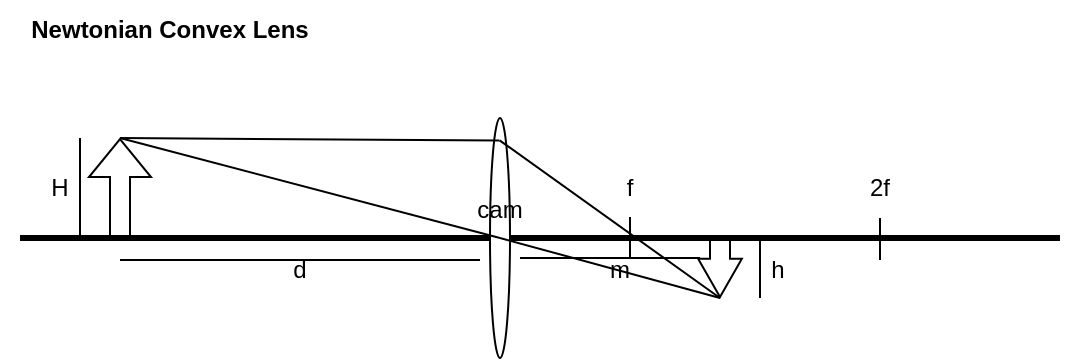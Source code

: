 <mxfile version="22.0.8" type="device">
  <diagram name="Page-1" id="vvDC1Us-YULZ6MWQphX9">
    <mxGraphModel dx="2586" dy="1469" grid="1" gridSize="10" guides="1" tooltips="1" connect="1" arrows="1" fold="1" page="1" pageScale="1" pageWidth="850" pageHeight="1100" math="0" shadow="0">
      <root>
        <mxCell id="0" />
        <mxCell id="1" parent="0" />
        <mxCell id="RSrO0qOCgvpYjwJMyOpI-1" value="" style="endArrow=none;html=1;rounded=0;strokeWidth=3;" parent="1" source="RSrO0qOCgvpYjwJMyOpI-3" edge="1">
          <mxGeometry width="50" height="50" relative="1" as="geometry">
            <mxPoint x="120" y="160" as="sourcePoint" />
            <mxPoint x="640" y="160" as="targetPoint" />
          </mxGeometry>
        </mxCell>
        <mxCell id="RSrO0qOCgvpYjwJMyOpI-2" value="" style="shape=flexArrow;endArrow=classic;html=1;rounded=0;" parent="1" edge="1">
          <mxGeometry width="50" height="50" relative="1" as="geometry">
            <mxPoint x="170" y="160" as="sourcePoint" />
            <mxPoint x="170" y="110" as="targetPoint" />
          </mxGeometry>
        </mxCell>
        <mxCell id="RSrO0qOCgvpYjwJMyOpI-4" value="" style="endArrow=none;html=1;rounded=0;strokeWidth=3;" parent="1" target="RSrO0qOCgvpYjwJMyOpI-3" edge="1">
          <mxGeometry width="50" height="50" relative="1" as="geometry">
            <mxPoint x="120" y="160" as="sourcePoint" />
            <mxPoint x="640" y="160" as="targetPoint" />
          </mxGeometry>
        </mxCell>
        <mxCell id="RSrO0qOCgvpYjwJMyOpI-3" value="" style="ellipse;whiteSpace=wrap;html=1;" parent="1" vertex="1">
          <mxGeometry x="355" y="100" width="10" height="120" as="geometry" />
        </mxCell>
        <mxCell id="RSrO0qOCgvpYjwJMyOpI-5" value="" style="endArrow=none;html=1;rounded=0;" parent="1" edge="1">
          <mxGeometry width="50" height="50" relative="1" as="geometry">
            <mxPoint x="170" y="110" as="sourcePoint" />
            <mxPoint x="360" y="160" as="targetPoint" />
          </mxGeometry>
        </mxCell>
        <mxCell id="RSrO0qOCgvpYjwJMyOpI-6" value="" style="endArrow=none;html=1;rounded=0;entryX=0.471;entryY=0.094;entryDx=0;entryDy=0;entryPerimeter=0;" parent="1" target="RSrO0qOCgvpYjwJMyOpI-3" edge="1">
          <mxGeometry width="50" height="50" relative="1" as="geometry">
            <mxPoint x="170" y="110" as="sourcePoint" />
            <mxPoint x="450" y="150" as="targetPoint" />
          </mxGeometry>
        </mxCell>
        <mxCell id="RSrO0qOCgvpYjwJMyOpI-7" value="" style="shape=flexArrow;endArrow=classic;html=1;rounded=0;endWidth=10.857;endSize=6.046;" parent="1" edge="1">
          <mxGeometry width="50" height="50" relative="1" as="geometry">
            <mxPoint x="470" y="160" as="sourcePoint" />
            <mxPoint x="470" y="190" as="targetPoint" />
          </mxGeometry>
        </mxCell>
        <mxCell id="RSrO0qOCgvpYjwJMyOpI-8" value="" style="endArrow=none;html=1;rounded=0;" parent="1" edge="1">
          <mxGeometry width="50" height="50" relative="1" as="geometry">
            <mxPoint x="360" y="160" as="sourcePoint" />
            <mxPoint x="470" y="190" as="targetPoint" />
          </mxGeometry>
        </mxCell>
        <mxCell id="RSrO0qOCgvpYjwJMyOpI-9" value="" style="endArrow=none;html=1;rounded=0;exitX=0.479;exitY=0.093;exitDx=0;exitDy=0;exitPerimeter=0;" parent="1" source="RSrO0qOCgvpYjwJMyOpI-3" edge="1">
          <mxGeometry width="50" height="50" relative="1" as="geometry">
            <mxPoint x="400" y="180" as="sourcePoint" />
            <mxPoint x="470" y="190" as="targetPoint" />
          </mxGeometry>
        </mxCell>
        <mxCell id="RSrO0qOCgvpYjwJMyOpI-12" value="H" style="text;html=1;strokeColor=none;fillColor=none;align=center;verticalAlign=middle;whiteSpace=wrap;rounded=0;" parent="1" vertex="1">
          <mxGeometry x="110" y="120" width="60" height="30" as="geometry" />
        </mxCell>
        <mxCell id="RSrO0qOCgvpYjwJMyOpI-14" value="h" style="text;html=1;strokeColor=none;fillColor=none;align=center;verticalAlign=middle;whiteSpace=wrap;rounded=0;" parent="1" vertex="1">
          <mxGeometry x="469" y="161" width="60" height="30" as="geometry" />
        </mxCell>
        <mxCell id="RSrO0qOCgvpYjwJMyOpI-16" value="" style="endArrow=none;html=1;rounded=0;" parent="1" edge="1">
          <mxGeometry width="50" height="50" relative="1" as="geometry">
            <mxPoint x="150" y="160" as="sourcePoint" />
            <mxPoint x="150" y="110" as="targetPoint" />
          </mxGeometry>
        </mxCell>
        <mxCell id="RSrO0qOCgvpYjwJMyOpI-17" value="" style="endArrow=none;html=1;rounded=0;" parent="1" edge="1">
          <mxGeometry width="50" height="50" relative="1" as="geometry">
            <mxPoint x="490" y="190" as="sourcePoint" />
            <mxPoint x="490" y="160" as="targetPoint" />
          </mxGeometry>
        </mxCell>
        <mxCell id="RSrO0qOCgvpYjwJMyOpI-18" value="cam" style="text;html=1;strokeColor=none;fillColor=none;align=center;verticalAlign=middle;whiteSpace=wrap;rounded=0;" parent="1" vertex="1">
          <mxGeometry x="330" y="131" width="60" height="30" as="geometry" />
        </mxCell>
        <mxCell id="RSrO0qOCgvpYjwJMyOpI-19" value="" style="endArrow=none;html=1;rounded=0;" parent="1" edge="1">
          <mxGeometry width="50" height="50" relative="1" as="geometry">
            <mxPoint x="170" y="171" as="sourcePoint" />
            <mxPoint x="350" y="171" as="targetPoint" />
          </mxGeometry>
        </mxCell>
        <mxCell id="RSrO0qOCgvpYjwJMyOpI-20" value="d" style="text;html=1;strokeColor=none;fillColor=none;align=center;verticalAlign=middle;whiteSpace=wrap;rounded=0;" parent="1" vertex="1">
          <mxGeometry x="230" y="161" width="60" height="30" as="geometry" />
        </mxCell>
        <mxCell id="RSrO0qOCgvpYjwJMyOpI-21" value="" style="endArrow=none;html=1;rounded=0;" parent="1" edge="1">
          <mxGeometry width="50" height="50" relative="1" as="geometry">
            <mxPoint x="460" y="170" as="sourcePoint" />
            <mxPoint x="370" y="170" as="targetPoint" />
          </mxGeometry>
        </mxCell>
        <mxCell id="RSrO0qOCgvpYjwJMyOpI-22" value="m" style="text;html=1;strokeColor=none;fillColor=none;align=center;verticalAlign=middle;whiteSpace=wrap;rounded=0;" parent="1" vertex="1">
          <mxGeometry x="390" y="161" width="60" height="30" as="geometry" />
        </mxCell>
        <mxCell id="RSrO0qOCgvpYjwJMyOpI-25" value="" style="endArrow=none;html=1;rounded=0;" parent="1" edge="1">
          <mxGeometry width="50" height="50" relative="1" as="geometry">
            <mxPoint x="425" y="149.5" as="sourcePoint" />
            <mxPoint x="425" y="170.5" as="targetPoint" />
          </mxGeometry>
        </mxCell>
        <mxCell id="RSrO0qOCgvpYjwJMyOpI-26" value="" style="endArrow=none;html=1;rounded=0;" parent="1" edge="1">
          <mxGeometry width="50" height="50" relative="1" as="geometry">
            <mxPoint x="550" y="150" as="sourcePoint" />
            <mxPoint x="550" y="171" as="targetPoint" />
          </mxGeometry>
        </mxCell>
        <mxCell id="RSrO0qOCgvpYjwJMyOpI-27" value="f" style="text;html=1;strokeColor=none;fillColor=none;align=center;verticalAlign=middle;whiteSpace=wrap;rounded=0;" parent="1" vertex="1">
          <mxGeometry x="395" y="120" width="60" height="30" as="geometry" />
        </mxCell>
        <mxCell id="RSrO0qOCgvpYjwJMyOpI-28" value="2f" style="text;html=1;strokeColor=none;fillColor=none;align=center;verticalAlign=middle;whiteSpace=wrap;rounded=0;" parent="1" vertex="1">
          <mxGeometry x="520" y="120" width="60" height="30" as="geometry" />
        </mxCell>
        <mxCell id="XUyzPE99I3TZ6f0oDW-p-1" value="Newtonian Convex Lens " style="text;html=1;strokeColor=none;fillColor=none;align=center;verticalAlign=middle;whiteSpace=wrap;rounded=0;fontStyle=1" vertex="1" parent="1">
          <mxGeometry x="110" y="41" width="170" height="30" as="geometry" />
        </mxCell>
      </root>
    </mxGraphModel>
  </diagram>
</mxfile>
